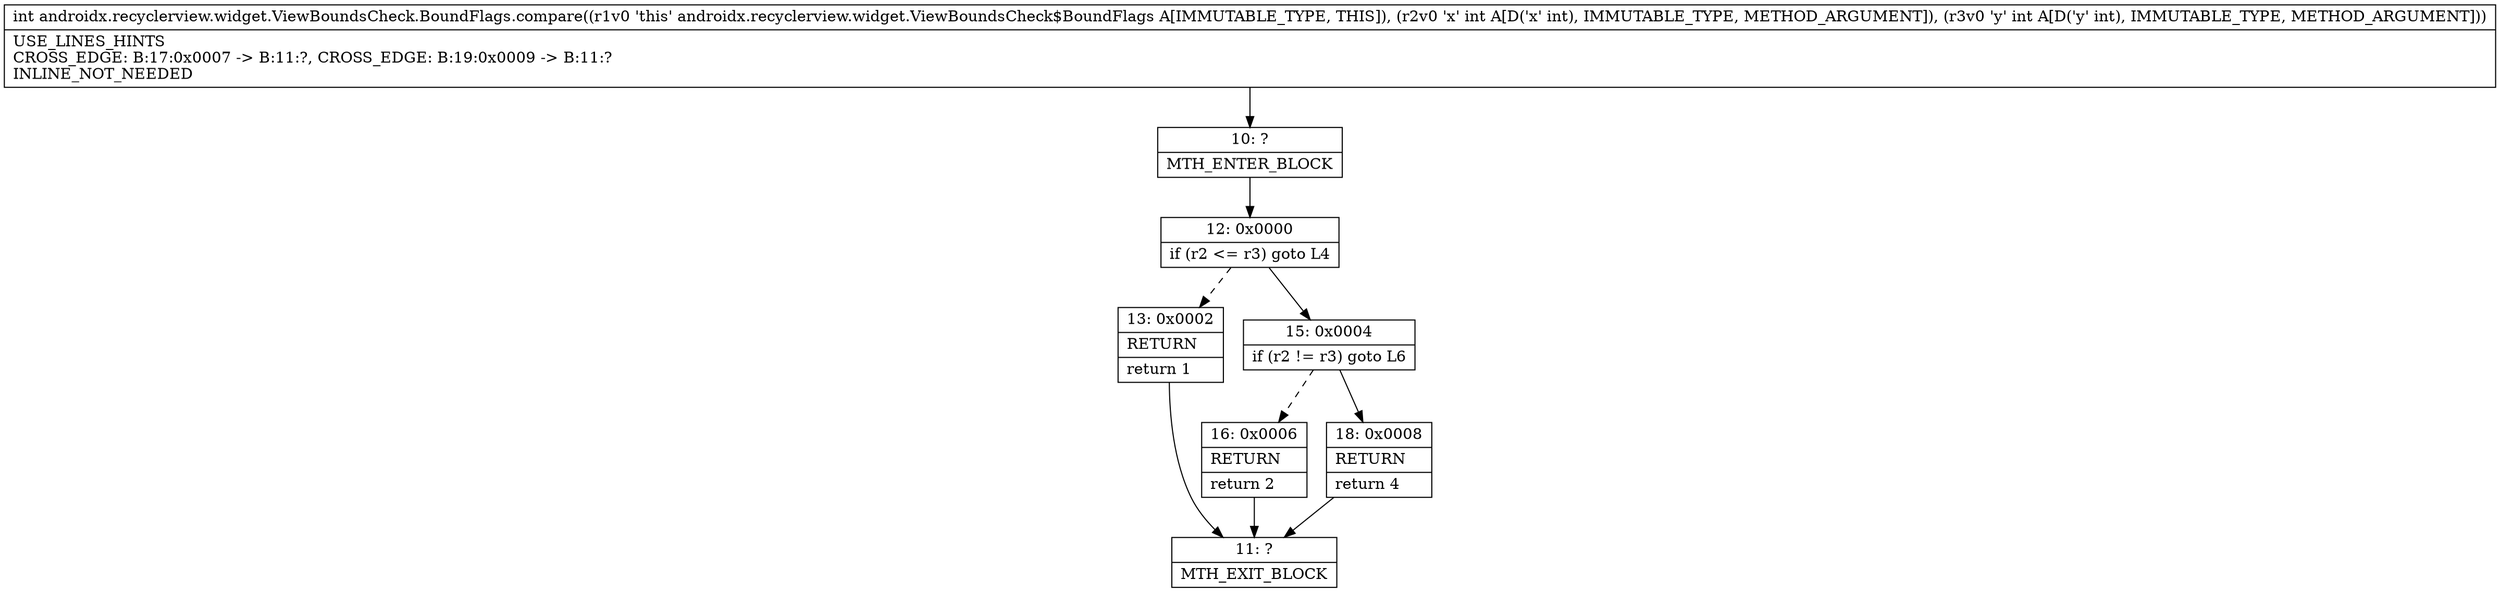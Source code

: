 digraph "CFG forandroidx.recyclerview.widget.ViewBoundsCheck.BoundFlags.compare(II)I" {
Node_10 [shape=record,label="{10\:\ ?|MTH_ENTER_BLOCK\l}"];
Node_12 [shape=record,label="{12\:\ 0x0000|if (r2 \<= r3) goto L4\l}"];
Node_13 [shape=record,label="{13\:\ 0x0002|RETURN\l|return 1\l}"];
Node_11 [shape=record,label="{11\:\ ?|MTH_EXIT_BLOCK\l}"];
Node_15 [shape=record,label="{15\:\ 0x0004|if (r2 != r3) goto L6\l}"];
Node_16 [shape=record,label="{16\:\ 0x0006|RETURN\l|return 2\l}"];
Node_18 [shape=record,label="{18\:\ 0x0008|RETURN\l|return 4\l}"];
MethodNode[shape=record,label="{int androidx.recyclerview.widget.ViewBoundsCheck.BoundFlags.compare((r1v0 'this' androidx.recyclerview.widget.ViewBoundsCheck$BoundFlags A[IMMUTABLE_TYPE, THIS]), (r2v0 'x' int A[D('x' int), IMMUTABLE_TYPE, METHOD_ARGUMENT]), (r3v0 'y' int A[D('y' int), IMMUTABLE_TYPE, METHOD_ARGUMENT]))  | USE_LINES_HINTS\lCROSS_EDGE: B:17:0x0007 \-\> B:11:?, CROSS_EDGE: B:19:0x0009 \-\> B:11:?\lINLINE_NOT_NEEDED\l}"];
MethodNode -> Node_10;Node_10 -> Node_12;
Node_12 -> Node_13[style=dashed];
Node_12 -> Node_15;
Node_13 -> Node_11;
Node_15 -> Node_16[style=dashed];
Node_15 -> Node_18;
Node_16 -> Node_11;
Node_18 -> Node_11;
}

